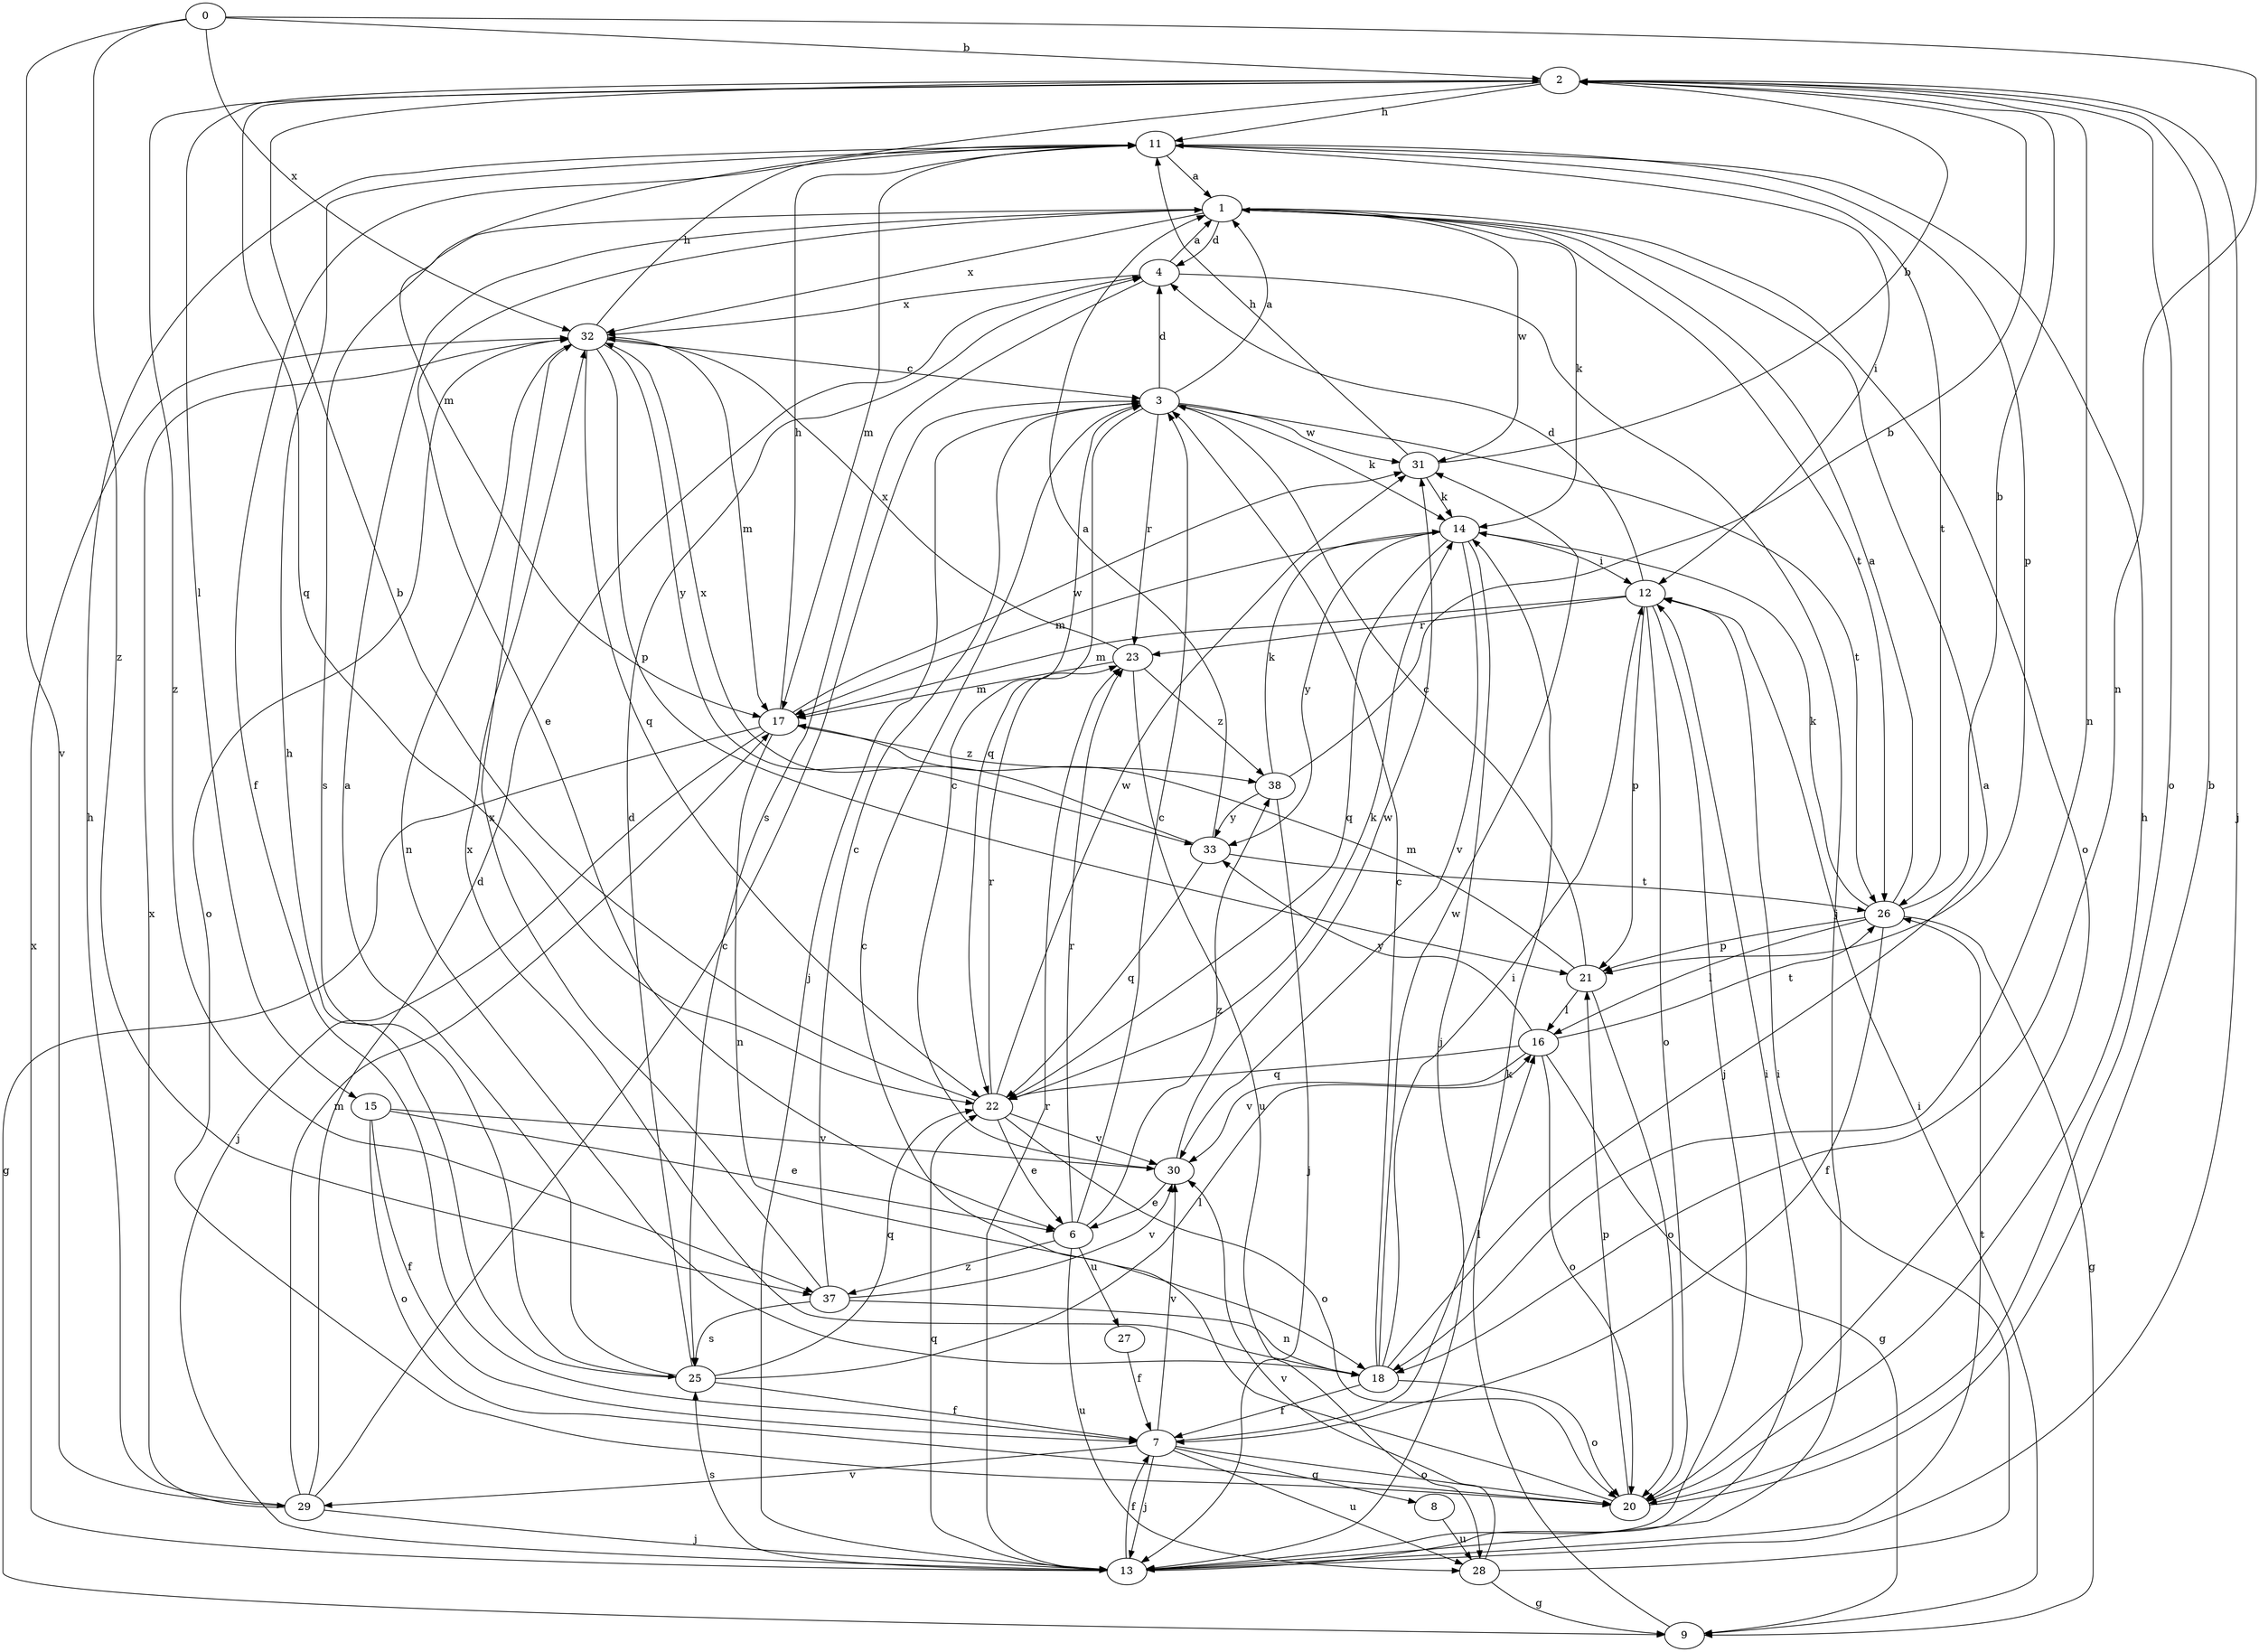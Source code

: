 strict digraph  {
0;
1;
2;
3;
4;
6;
7;
8;
9;
11;
12;
13;
14;
15;
16;
17;
18;
20;
21;
22;
23;
25;
26;
27;
28;
29;
30;
31;
32;
33;
37;
38;
0 -> 2  [label=b];
0 -> 18  [label=n];
0 -> 29  [label=v];
0 -> 32  [label=x];
0 -> 37  [label=z];
1 -> 4  [label=d];
1 -> 6  [label=e];
1 -> 14  [label=k];
1 -> 20  [label=o];
1 -> 25  [label=s];
1 -> 26  [label=t];
1 -> 31  [label=w];
1 -> 32  [label=x];
2 -> 11  [label=h];
2 -> 13  [label=j];
2 -> 15  [label=l];
2 -> 17  [label=m];
2 -> 18  [label=n];
2 -> 20  [label=o];
2 -> 22  [label=q];
2 -> 37  [label=z];
3 -> 1  [label=a];
3 -> 4  [label=d];
3 -> 13  [label=j];
3 -> 14  [label=k];
3 -> 22  [label=q];
3 -> 23  [label=r];
3 -> 26  [label=t];
3 -> 31  [label=w];
4 -> 1  [label=a];
4 -> 13  [label=j];
4 -> 25  [label=s];
4 -> 32  [label=x];
6 -> 3  [label=c];
6 -> 23  [label=r];
6 -> 27  [label=u];
6 -> 28  [label=u];
6 -> 37  [label=z];
6 -> 38  [label=z];
7 -> 8  [label=g];
7 -> 13  [label=j];
7 -> 16  [label=l];
7 -> 20  [label=o];
7 -> 28  [label=u];
7 -> 29  [label=v];
7 -> 30  [label=v];
8 -> 28  [label=u];
9 -> 12  [label=i];
9 -> 14  [label=k];
11 -> 1  [label=a];
11 -> 7  [label=f];
11 -> 12  [label=i];
11 -> 17  [label=m];
11 -> 21  [label=p];
11 -> 26  [label=t];
12 -> 4  [label=d];
12 -> 13  [label=j];
12 -> 17  [label=m];
12 -> 20  [label=o];
12 -> 21  [label=p];
12 -> 23  [label=r];
13 -> 7  [label=f];
13 -> 12  [label=i];
13 -> 22  [label=q];
13 -> 23  [label=r];
13 -> 25  [label=s];
13 -> 26  [label=t];
13 -> 32  [label=x];
14 -> 12  [label=i];
14 -> 13  [label=j];
14 -> 17  [label=m];
14 -> 22  [label=q];
14 -> 30  [label=v];
14 -> 33  [label=y];
15 -> 6  [label=e];
15 -> 7  [label=f];
15 -> 20  [label=o];
15 -> 30  [label=v];
16 -> 9  [label=g];
16 -> 20  [label=o];
16 -> 22  [label=q];
16 -> 26  [label=t];
16 -> 30  [label=v];
16 -> 33  [label=y];
17 -> 9  [label=g];
17 -> 11  [label=h];
17 -> 13  [label=j];
17 -> 18  [label=n];
17 -> 31  [label=w];
17 -> 38  [label=z];
18 -> 1  [label=a];
18 -> 3  [label=c];
18 -> 7  [label=f];
18 -> 12  [label=i];
18 -> 20  [label=o];
18 -> 31  [label=w];
18 -> 32  [label=x];
20 -> 2  [label=b];
20 -> 3  [label=c];
20 -> 11  [label=h];
20 -> 21  [label=p];
21 -> 3  [label=c];
21 -> 16  [label=l];
21 -> 17  [label=m];
21 -> 20  [label=o];
22 -> 2  [label=b];
22 -> 6  [label=e];
22 -> 14  [label=k];
22 -> 20  [label=o];
22 -> 23  [label=r];
22 -> 30  [label=v];
22 -> 31  [label=w];
23 -> 17  [label=m];
23 -> 28  [label=u];
23 -> 32  [label=x];
23 -> 38  [label=z];
25 -> 1  [label=a];
25 -> 4  [label=d];
25 -> 7  [label=f];
25 -> 11  [label=h];
25 -> 16  [label=l];
25 -> 22  [label=q];
26 -> 1  [label=a];
26 -> 2  [label=b];
26 -> 7  [label=f];
26 -> 9  [label=g];
26 -> 14  [label=k];
26 -> 16  [label=l];
26 -> 21  [label=p];
27 -> 7  [label=f];
28 -> 9  [label=g];
28 -> 12  [label=i];
28 -> 30  [label=v];
29 -> 3  [label=c];
29 -> 4  [label=d];
29 -> 11  [label=h];
29 -> 13  [label=j];
29 -> 17  [label=m];
29 -> 32  [label=x];
30 -> 3  [label=c];
30 -> 6  [label=e];
30 -> 31  [label=w];
31 -> 2  [label=b];
31 -> 11  [label=h];
31 -> 14  [label=k];
32 -> 3  [label=c];
32 -> 11  [label=h];
32 -> 17  [label=m];
32 -> 18  [label=n];
32 -> 20  [label=o];
32 -> 21  [label=p];
32 -> 22  [label=q];
32 -> 33  [label=y];
33 -> 1  [label=a];
33 -> 22  [label=q];
33 -> 26  [label=t];
33 -> 32  [label=x];
37 -> 3  [label=c];
37 -> 18  [label=n];
37 -> 25  [label=s];
37 -> 30  [label=v];
37 -> 32  [label=x];
38 -> 2  [label=b];
38 -> 13  [label=j];
38 -> 14  [label=k];
38 -> 33  [label=y];
}
